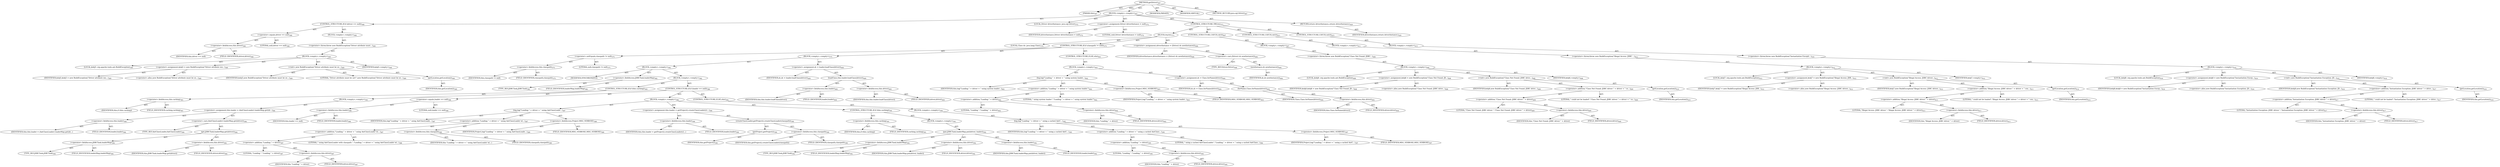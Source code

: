 digraph "getDriver" {  
"111669149710" [label = <(METHOD,getDriver)<SUB>367</SUB>> ]
"115964117003" [label = <(PARAM,this)<SUB>367</SUB>> ]
"25769803809" [label = <(BLOCK,&lt;empty&gt;,&lt;empty&gt;)<SUB>367</SUB>> ]
"47244640270" [label = <(CONTROL_STRUCTURE,IF,if (driver == null))<SUB>368</SUB>> ]
"30064771201" [label = <(&lt;operator&gt;.equals,driver == null)<SUB>368</SUB>> ]
"30064771202" [label = <(&lt;operator&gt;.fieldAccess,this.driver)<SUB>368</SUB>> ]
"68719476842" [label = <(IDENTIFIER,this,driver == null)> ]
"55834574882" [label = <(FIELD_IDENTIFIER,driver,driver)<SUB>368</SUB>> ]
"90194313248" [label = <(LITERAL,null,driver == null)<SUB>368</SUB>> ]
"25769803810" [label = <(BLOCK,&lt;empty&gt;,&lt;empty&gt;)<SUB>368</SUB>> ]
"30064771203" [label = <(&lt;operator&gt;.throw,throw new BuildException(&quot;Driver attribute must...)<SUB>369</SUB>> ]
"25769803811" [label = <(BLOCK,&lt;empty&gt;,&lt;empty&gt;)<SUB>369</SUB>> ]
"94489280522" [label = <(LOCAL,$obj5: org.apache.tools.ant.BuildException)<SUB>369</SUB>> ]
"30064771204" [label = <(&lt;operator&gt;.assignment,$obj5 = new BuildException(&quot;Driver attribute mu...)<SUB>369</SUB>> ]
"68719476843" [label = <(IDENTIFIER,$obj5,$obj5 = new BuildException(&quot;Driver attribute mu...)<SUB>369</SUB>> ]
"30064771205" [label = <(&lt;operator&gt;.alloc,new BuildException(&quot;Driver attribute must be se...)<SUB>369</SUB>> ]
"30064771206" [label = <(&lt;init&gt;,new BuildException(&quot;Driver attribute must be se...)<SUB>369</SUB>> ]
"68719476844" [label = <(IDENTIFIER,$obj5,new BuildException(&quot;Driver attribute must be se...)<SUB>369</SUB>> ]
"90194313249" [label = <(LITERAL,&quot;Driver attribute must be set!&quot;,new BuildException(&quot;Driver attribute must be se...)<SUB>369</SUB>> ]
"30064771207" [label = <(getLocation,getLocation())<SUB>369</SUB>> ]
"68719476763" [label = <(IDENTIFIER,this,getLocation())<SUB>369</SUB>> ]
"68719476845" [label = <(IDENTIFIER,$obj5,&lt;empty&gt;)<SUB>369</SUB>> ]
"94489280523" [label = <(LOCAL,Driver driverInstance: java.sql.Driver)<SUB>372</SUB>> ]
"30064771208" [label = <(&lt;operator&gt;.assignment,Driver driverInstance = null)<SUB>372</SUB>> ]
"68719476846" [label = <(IDENTIFIER,driverInstance,Driver driverInstance = null)<SUB>372</SUB>> ]
"90194313250" [label = <(LITERAL,null,Driver driverInstance = null)<SUB>372</SUB>> ]
"47244640271" [label = <(CONTROL_STRUCTURE,TRY,try)<SUB>373</SUB>> ]
"25769803812" [label = <(BLOCK,try,try)<SUB>373</SUB>> ]
"94489280524" [label = <(LOCAL,Class dc: java.lang.Class)<SUB>374</SUB>> ]
"47244640272" [label = <(CONTROL_STRUCTURE,IF,if (classpath != null))<SUB>375</SUB>> ]
"30064771209" [label = <(&lt;operator&gt;.notEquals,classpath != null)<SUB>375</SUB>> ]
"30064771210" [label = <(&lt;operator&gt;.fieldAccess,this.classpath)<SUB>375</SUB>> ]
"68719476847" [label = <(IDENTIFIER,this,classpath != null)> ]
"55834574883" [label = <(FIELD_IDENTIFIER,classpath,classpath)<SUB>375</SUB>> ]
"90194313251" [label = <(LITERAL,null,classpath != null)<SUB>375</SUB>> ]
"25769803813" [label = <(BLOCK,&lt;empty&gt;,&lt;empty&gt;)<SUB>375</SUB>> ]
"25769803814" [label = <(BLOCK,&lt;empty&gt;,&lt;empty&gt;)<SUB>382</SUB>> ]
"133143986216" [label = <(MODIFIER,SYNCHRONIZED)> ]
"30064771211" [label = <(&lt;operator&gt;.fieldAccess,JDBCTask.loaderMap)<SUB>382</SUB>> ]
"180388626433" [label = <(TYPE_REF,JDBCTask,JDBCTask)<SUB>382</SUB>> ]
"55834574884" [label = <(FIELD_IDENTIFIER,loaderMap,loaderMap)<SUB>382</SUB>> ]
"25769803815" [label = <(BLOCK,&lt;empty&gt;,&lt;empty&gt;)<SUB>382</SUB>> ]
"47244640273" [label = <(CONTROL_STRUCTURE,IF,if (this.caching))<SUB>383</SUB>> ]
"30064771212" [label = <(&lt;operator&gt;.fieldAccess,this.caching)<SUB>383</SUB>> ]
"68719476848" [label = <(IDENTIFIER,this,if (this.caching))> ]
"55834574885" [label = <(FIELD_IDENTIFIER,caching,caching)<SUB>383</SUB>> ]
"25769803816" [label = <(BLOCK,&lt;empty&gt;,&lt;empty&gt;)<SUB>383</SUB>> ]
"30064771213" [label = <(&lt;operator&gt;.assignment,this.loader = (AntClassLoader) loaderMap.get(dr...)<SUB>384</SUB>> ]
"30064771214" [label = <(&lt;operator&gt;.fieldAccess,this.loader)<SUB>384</SUB>> ]
"68719476849" [label = <(IDENTIFIER,this,this.loader = (AntClassLoader) loaderMap.get(dr...)> ]
"55834574886" [label = <(FIELD_IDENTIFIER,loader,loader)<SUB>384</SUB>> ]
"30064771215" [label = <(&lt;operator&gt;.cast,(AntClassLoader) loaderMap.get(driver))<SUB>384</SUB>> ]
"180388626434" [label = <(TYPE_REF,AntClassLoader,AntClassLoader)<SUB>384</SUB>> ]
"30064771216" [label = <(get,JDBCTask.loaderMap.get(driver))<SUB>384</SUB>> ]
"30064771217" [label = <(&lt;operator&gt;.fieldAccess,JDBCTask.loaderMap)<SUB>384</SUB>> ]
"180388626435" [label = <(TYPE_REF,JDBCTask,JDBCTask)<SUB>384</SUB>> ]
"55834574887" [label = <(FIELD_IDENTIFIER,loaderMap,loaderMap)<SUB>384</SUB>> ]
"30064771218" [label = <(&lt;operator&gt;.fieldAccess,this.driver)<SUB>384</SUB>> ]
"68719476850" [label = <(IDENTIFIER,this,JDBCTask.loaderMap.get(driver))> ]
"55834574888" [label = <(FIELD_IDENTIFIER,driver,driver)<SUB>384</SUB>> ]
"47244640274" [label = <(CONTROL_STRUCTURE,IF,if (loader == null))<SUB>386</SUB>> ]
"30064771219" [label = <(&lt;operator&gt;.equals,loader == null)<SUB>386</SUB>> ]
"30064771220" [label = <(&lt;operator&gt;.fieldAccess,this.loader)<SUB>386</SUB>> ]
"68719476851" [label = <(IDENTIFIER,this,loader == null)> ]
"55834574889" [label = <(FIELD_IDENTIFIER,loader,loader)<SUB>386</SUB>> ]
"90194313252" [label = <(LITERAL,null,loader == null)<SUB>386</SUB>> ]
"25769803817" [label = <(BLOCK,&lt;empty&gt;,&lt;empty&gt;)<SUB>386</SUB>> ]
"30064771221" [label = <(log,log(&quot;Loading &quot; + driver + &quot; using AntClassLoade...)<SUB>387</SUB>> ]
"68719476764" [label = <(IDENTIFIER,this,log(&quot;Loading &quot; + driver + &quot; using AntClassLoade...)<SUB>387</SUB>> ]
"30064771222" [label = <(&lt;operator&gt;.addition,&quot;Loading &quot; + driver + &quot; using AntClassLoader wi...)<SUB>387</SUB>> ]
"30064771223" [label = <(&lt;operator&gt;.addition,&quot;Loading &quot; + driver + &quot; using AntClassLoader wi...)<SUB>387</SUB>> ]
"30064771224" [label = <(&lt;operator&gt;.addition,&quot;Loading &quot; + driver)<SUB>387</SUB>> ]
"90194313253" [label = <(LITERAL,&quot;Loading &quot;,&quot;Loading &quot; + driver)<SUB>387</SUB>> ]
"30064771225" [label = <(&lt;operator&gt;.fieldAccess,this.driver)<SUB>387</SUB>> ]
"68719476852" [label = <(IDENTIFIER,this,&quot;Loading &quot; + driver)> ]
"55834574890" [label = <(FIELD_IDENTIFIER,driver,driver)<SUB>387</SUB>> ]
"90194313254" [label = <(LITERAL,&quot; using AntClassLoader with classpath &quot;,&quot;Loading &quot; + driver + &quot; using AntClassLoader wi...)<SUB>388</SUB>> ]
"30064771226" [label = <(&lt;operator&gt;.fieldAccess,this.classpath)<SUB>389</SUB>> ]
"68719476853" [label = <(IDENTIFIER,this,&quot;Loading &quot; + driver + &quot; using AntClassLoader wi...)> ]
"55834574891" [label = <(FIELD_IDENTIFIER,classpath,classpath)<SUB>389</SUB>> ]
"30064771227" [label = <(&lt;operator&gt;.fieldAccess,Project.MSG_VERBOSE)<SUB>389</SUB>> ]
"68719476854" [label = <(IDENTIFIER,Project,log(&quot;Loading &quot; + driver + &quot; using AntClassLoade...)<SUB>389</SUB>> ]
"55834574892" [label = <(FIELD_IDENTIFIER,MSG_VERBOSE,MSG_VERBOSE)<SUB>389</SUB>> ]
"30064771228" [label = <(&lt;operator&gt;.assignment,this.loader = getProject().createClassLoader(cl...)<SUB>390</SUB>> ]
"30064771229" [label = <(&lt;operator&gt;.fieldAccess,this.loader)<SUB>390</SUB>> ]
"68719476855" [label = <(IDENTIFIER,this,this.loader = getProject().createClassLoader(cl...)> ]
"55834574893" [label = <(FIELD_IDENTIFIER,loader,loader)<SUB>390</SUB>> ]
"30064771230" [label = <(createClassLoader,getProject().createClassLoader(classpath))<SUB>390</SUB>> ]
"30064771231" [label = <(getProject,getProject())<SUB>390</SUB>> ]
"68719476765" [label = <(IDENTIFIER,this,getProject())<SUB>390</SUB>> ]
"30064771232" [label = <(&lt;operator&gt;.fieldAccess,this.classpath)<SUB>390</SUB>> ]
"68719476856" [label = <(IDENTIFIER,this,getProject().createClassLoader(classpath))> ]
"55834574894" [label = <(FIELD_IDENTIFIER,classpath,classpath)<SUB>390</SUB>> ]
"47244640275" [label = <(CONTROL_STRUCTURE,IF,if (this.caching))<SUB>391</SUB>> ]
"30064771233" [label = <(&lt;operator&gt;.fieldAccess,this.caching)<SUB>391</SUB>> ]
"68719476857" [label = <(IDENTIFIER,this,if (this.caching))> ]
"55834574895" [label = <(FIELD_IDENTIFIER,caching,caching)<SUB>391</SUB>> ]
"25769803818" [label = <(BLOCK,&lt;empty&gt;,&lt;empty&gt;)<SUB>391</SUB>> ]
"30064771234" [label = <(put,JDBCTask.loaderMap.put(driver, loader))<SUB>392</SUB>> ]
"30064771235" [label = <(&lt;operator&gt;.fieldAccess,JDBCTask.loaderMap)<SUB>392</SUB>> ]
"180388626436" [label = <(TYPE_REF,JDBCTask,JDBCTask)<SUB>392</SUB>> ]
"55834574896" [label = <(FIELD_IDENTIFIER,loaderMap,loaderMap)<SUB>392</SUB>> ]
"30064771236" [label = <(&lt;operator&gt;.fieldAccess,this.driver)<SUB>392</SUB>> ]
"68719476858" [label = <(IDENTIFIER,this,JDBCTask.loaderMap.put(driver, loader))> ]
"55834574897" [label = <(FIELD_IDENTIFIER,driver,driver)<SUB>392</SUB>> ]
"30064771237" [label = <(&lt;operator&gt;.fieldAccess,this.loader)<SUB>392</SUB>> ]
"68719476859" [label = <(IDENTIFIER,this,JDBCTask.loaderMap.put(driver, loader))> ]
"55834574898" [label = <(FIELD_IDENTIFIER,loader,loader)<SUB>392</SUB>> ]
"47244640276" [label = <(CONTROL_STRUCTURE,ELSE,else)<SUB>394</SUB>> ]
"25769803819" [label = <(BLOCK,&lt;empty&gt;,&lt;empty&gt;)<SUB>394</SUB>> ]
"30064771238" [label = <(log,log(&quot;Loading &quot; + driver + &quot; using a cached AntC...)<SUB>395</SUB>> ]
"68719476766" [label = <(IDENTIFIER,this,log(&quot;Loading &quot; + driver + &quot; using a cached AntC...)<SUB>395</SUB>> ]
"30064771239" [label = <(&lt;operator&gt;.addition,&quot;Loading &quot; + driver + &quot; using a cached AntClass...)<SUB>395</SUB>> ]
"30064771240" [label = <(&lt;operator&gt;.addition,&quot;Loading &quot; + driver)<SUB>395</SUB>> ]
"90194313255" [label = <(LITERAL,&quot;Loading &quot;,&quot;Loading &quot; + driver)<SUB>395</SUB>> ]
"30064771241" [label = <(&lt;operator&gt;.fieldAccess,this.driver)<SUB>395</SUB>> ]
"68719476860" [label = <(IDENTIFIER,this,&quot;Loading &quot; + driver)> ]
"55834574899" [label = <(FIELD_IDENTIFIER,driver,driver)<SUB>395</SUB>> ]
"90194313256" [label = <(LITERAL,&quot; using a cached AntClassLoader.&quot;,&quot;Loading &quot; + driver + &quot; using a cached AntClass...)<SUB>396</SUB>> ]
"30064771242" [label = <(&lt;operator&gt;.fieldAccess,Project.MSG_VERBOSE)<SUB>397</SUB>> ]
"68719476861" [label = <(IDENTIFIER,Project,log(&quot;Loading &quot; + driver + &quot; using a cached AntC...)<SUB>397</SUB>> ]
"55834574900" [label = <(FIELD_IDENTIFIER,MSG_VERBOSE,MSG_VERBOSE)<SUB>397</SUB>> ]
"30064771243" [label = <(&lt;operator&gt;.assignment,dc = loader.loadClass(driver))<SUB>400</SUB>> ]
"68719476862" [label = <(IDENTIFIER,dc,dc = loader.loadClass(driver))<SUB>400</SUB>> ]
"30064771244" [label = <(loadClass,this.loader.loadClass(driver))<SUB>400</SUB>> ]
"30064771245" [label = <(&lt;operator&gt;.fieldAccess,this.loader)<SUB>400</SUB>> ]
"68719476863" [label = <(IDENTIFIER,this,this.loader.loadClass(driver))> ]
"55834574901" [label = <(FIELD_IDENTIFIER,loader,loader)<SUB>400</SUB>> ]
"30064771246" [label = <(&lt;operator&gt;.fieldAccess,this.driver)<SUB>400</SUB>> ]
"68719476864" [label = <(IDENTIFIER,this,this.loader.loadClass(driver))> ]
"55834574902" [label = <(FIELD_IDENTIFIER,driver,driver)<SUB>400</SUB>> ]
"47244640277" [label = <(CONTROL_STRUCTURE,ELSE,else)<SUB>401</SUB>> ]
"25769803820" [label = <(BLOCK,&lt;empty&gt;,&lt;empty&gt;)<SUB>401</SUB>> ]
"30064771247" [label = <(log,log(&quot;Loading &quot; + driver + &quot; using system loader...)<SUB>402</SUB>> ]
"68719476767" [label = <(IDENTIFIER,this,log(&quot;Loading &quot; + driver + &quot; using system loader...)<SUB>402</SUB>> ]
"30064771248" [label = <(&lt;operator&gt;.addition,&quot;Loading &quot; + driver + &quot; using system loader.&quot;)<SUB>402</SUB>> ]
"30064771249" [label = <(&lt;operator&gt;.addition,&quot;Loading &quot; + driver)<SUB>402</SUB>> ]
"90194313257" [label = <(LITERAL,&quot;Loading &quot;,&quot;Loading &quot; + driver)<SUB>402</SUB>> ]
"30064771250" [label = <(&lt;operator&gt;.fieldAccess,this.driver)<SUB>402</SUB>> ]
"68719476865" [label = <(IDENTIFIER,this,&quot;Loading &quot; + driver)> ]
"55834574903" [label = <(FIELD_IDENTIFIER,driver,driver)<SUB>402</SUB>> ]
"90194313258" [label = <(LITERAL,&quot; using system loader.&quot;,&quot;Loading &quot; + driver + &quot; using system loader.&quot;)<SUB>402</SUB>> ]
"30064771251" [label = <(&lt;operator&gt;.fieldAccess,Project.MSG_VERBOSE)<SUB>403</SUB>> ]
"68719476866" [label = <(IDENTIFIER,Project,log(&quot;Loading &quot; + driver + &quot; using system loader...)<SUB>403</SUB>> ]
"55834574904" [label = <(FIELD_IDENTIFIER,MSG_VERBOSE,MSG_VERBOSE)<SUB>403</SUB>> ]
"30064771252" [label = <(&lt;operator&gt;.assignment,dc = Class.forName(driver))<SUB>404</SUB>> ]
"68719476867" [label = <(IDENTIFIER,dc,dc = Class.forName(driver))<SUB>404</SUB>> ]
"30064771253" [label = <(forName,Class.forName(driver))<SUB>404</SUB>> ]
"68719476868" [label = <(IDENTIFIER,Class,Class.forName(driver))<SUB>404</SUB>> ]
"30064771254" [label = <(&lt;operator&gt;.fieldAccess,this.driver)<SUB>404</SUB>> ]
"68719476869" [label = <(IDENTIFIER,this,Class.forName(driver))> ]
"55834574905" [label = <(FIELD_IDENTIFIER,driver,driver)<SUB>404</SUB>> ]
"30064771255" [label = <(&lt;operator&gt;.assignment,driverInstance = (Driver) dc.newInstance())<SUB>406</SUB>> ]
"68719476870" [label = <(IDENTIFIER,driverInstance,driverInstance = (Driver) dc.newInstance())<SUB>406</SUB>> ]
"30064771256" [label = <(&lt;operator&gt;.cast,(Driver) dc.newInstance())<SUB>406</SUB>> ]
"180388626437" [label = <(TYPE_REF,Driver,Driver)<SUB>406</SUB>> ]
"30064771257" [label = <(newInstance,dc.newInstance())<SUB>406</SUB>> ]
"68719476871" [label = <(IDENTIFIER,dc,dc.newInstance())<SUB>406</SUB>> ]
"47244640278" [label = <(CONTROL_STRUCTURE,CATCH,catch)<SUB>407</SUB>> ]
"25769803821" [label = <(BLOCK,&lt;empty&gt;,&lt;empty&gt;)<SUB>407</SUB>> ]
"30064771258" [label = <(&lt;operator&gt;.throw,throw new BuildException(&quot;Class Not Found: JDBC...)<SUB>408</SUB>> ]
"25769803822" [label = <(BLOCK,&lt;empty&gt;,&lt;empty&gt;)<SUB>408</SUB>> ]
"94489280525" [label = <(LOCAL,$obj6: org.apache.tools.ant.BuildException)<SUB>408</SUB>> ]
"30064771259" [label = <(&lt;operator&gt;.assignment,$obj6 = new BuildException(&quot;Class Not Found: JD...)<SUB>408</SUB>> ]
"68719476872" [label = <(IDENTIFIER,$obj6,$obj6 = new BuildException(&quot;Class Not Found: JD...)<SUB>408</SUB>> ]
"30064771260" [label = <(&lt;operator&gt;.alloc,new BuildException(&quot;Class Not Found: JDBC drive...)<SUB>408</SUB>> ]
"30064771261" [label = <(&lt;init&gt;,new BuildException(&quot;Class Not Found: JDBC drive...)<SUB>408</SUB>> ]
"68719476873" [label = <(IDENTIFIER,$obj6,new BuildException(&quot;Class Not Found: JDBC drive...)<SUB>408</SUB>> ]
"30064771262" [label = <(&lt;operator&gt;.addition,&quot;Class Not Found: JDBC driver &quot; + driver + &quot; co...)<SUB>409</SUB>> ]
"30064771263" [label = <(&lt;operator&gt;.addition,&quot;Class Not Found: JDBC driver &quot; + driver)<SUB>409</SUB>> ]
"90194313259" [label = <(LITERAL,&quot;Class Not Found: JDBC driver &quot;,&quot;Class Not Found: JDBC driver &quot; + driver)<SUB>409</SUB>> ]
"30064771264" [label = <(&lt;operator&gt;.fieldAccess,this.driver)<SUB>409</SUB>> ]
"68719476874" [label = <(IDENTIFIER,this,&quot;Class Not Found: JDBC driver &quot; + driver)> ]
"55834574906" [label = <(FIELD_IDENTIFIER,driver,driver)<SUB>409</SUB>> ]
"90194313260" [label = <(LITERAL,&quot; could not be loaded&quot;,&quot;Class Not Found: JDBC driver &quot; + driver + &quot; co...)<SUB>409</SUB>> ]
"30064771265" [label = <(getLocation,getLocation())<SUB>410</SUB>> ]
"68719476768" [label = <(IDENTIFIER,this,getLocation())<SUB>410</SUB>> ]
"68719476875" [label = <(IDENTIFIER,$obj6,&lt;empty&gt;)<SUB>408</SUB>> ]
"47244640279" [label = <(CONTROL_STRUCTURE,CATCH,catch)<SUB>411</SUB>> ]
"25769803823" [label = <(BLOCK,&lt;empty&gt;,&lt;empty&gt;)<SUB>411</SUB>> ]
"30064771266" [label = <(&lt;operator&gt;.throw,throw new BuildException(&quot;Illegal Access: JDBC ...)<SUB>412</SUB>> ]
"25769803824" [label = <(BLOCK,&lt;empty&gt;,&lt;empty&gt;)<SUB>412</SUB>> ]
"94489280526" [label = <(LOCAL,$obj7: org.apache.tools.ant.BuildException)<SUB>412</SUB>> ]
"30064771267" [label = <(&lt;operator&gt;.assignment,$obj7 = new BuildException(&quot;Illegal Access: JDB...)<SUB>412</SUB>> ]
"68719476876" [label = <(IDENTIFIER,$obj7,$obj7 = new BuildException(&quot;Illegal Access: JDB...)<SUB>412</SUB>> ]
"30064771268" [label = <(&lt;operator&gt;.alloc,new BuildException(&quot;Illegal Access: JDBC driver...)<SUB>412</SUB>> ]
"30064771269" [label = <(&lt;init&gt;,new BuildException(&quot;Illegal Access: JDBC driver...)<SUB>412</SUB>> ]
"68719476877" [label = <(IDENTIFIER,$obj7,new BuildException(&quot;Illegal Access: JDBC driver...)<SUB>412</SUB>> ]
"30064771270" [label = <(&lt;operator&gt;.addition,&quot;Illegal Access: JDBC driver &quot; + driver + &quot; cou...)<SUB>413</SUB>> ]
"30064771271" [label = <(&lt;operator&gt;.addition,&quot;Illegal Access: JDBC driver &quot; + driver)<SUB>413</SUB>> ]
"90194313261" [label = <(LITERAL,&quot;Illegal Access: JDBC driver &quot;,&quot;Illegal Access: JDBC driver &quot; + driver)<SUB>413</SUB>> ]
"30064771272" [label = <(&lt;operator&gt;.fieldAccess,this.driver)<SUB>413</SUB>> ]
"68719476878" [label = <(IDENTIFIER,this,&quot;Illegal Access: JDBC driver &quot; + driver)> ]
"55834574907" [label = <(FIELD_IDENTIFIER,driver,driver)<SUB>413</SUB>> ]
"90194313262" [label = <(LITERAL,&quot; could not be loaded&quot;,&quot;Illegal Access: JDBC driver &quot; + driver + &quot; cou...)<SUB>413</SUB>> ]
"30064771273" [label = <(getLocation,getLocation())<SUB>414</SUB>> ]
"68719476769" [label = <(IDENTIFIER,this,getLocation())<SUB>414</SUB>> ]
"68719476879" [label = <(IDENTIFIER,$obj7,&lt;empty&gt;)<SUB>412</SUB>> ]
"47244640280" [label = <(CONTROL_STRUCTURE,CATCH,catch)<SUB>415</SUB>> ]
"25769803825" [label = <(BLOCK,&lt;empty&gt;,&lt;empty&gt;)<SUB>415</SUB>> ]
"30064771274" [label = <(&lt;operator&gt;.throw,throw new BuildException(&quot;Instantiation Excepti...)<SUB>416</SUB>> ]
"25769803826" [label = <(BLOCK,&lt;empty&gt;,&lt;empty&gt;)<SUB>416</SUB>> ]
"94489280527" [label = <(LOCAL,$obj8: org.apache.tools.ant.BuildException)<SUB>416</SUB>> ]
"30064771275" [label = <(&lt;operator&gt;.assignment,$obj8 = new BuildException(&quot;Instantiation Excep...)<SUB>416</SUB>> ]
"68719476880" [label = <(IDENTIFIER,$obj8,$obj8 = new BuildException(&quot;Instantiation Excep...)<SUB>416</SUB>> ]
"30064771276" [label = <(&lt;operator&gt;.alloc,new BuildException(&quot;Instantiation Exception: JD...)<SUB>416</SUB>> ]
"30064771277" [label = <(&lt;init&gt;,new BuildException(&quot;Instantiation Exception: JD...)<SUB>416</SUB>> ]
"68719476881" [label = <(IDENTIFIER,$obj8,new BuildException(&quot;Instantiation Exception: JD...)<SUB>416</SUB>> ]
"30064771278" [label = <(&lt;operator&gt;.addition,&quot;Instantiation Exception: JDBC driver &quot; + drive...)<SUB>417</SUB>> ]
"30064771279" [label = <(&lt;operator&gt;.addition,&quot;Instantiation Exception: JDBC driver &quot; + driver)<SUB>417</SUB>> ]
"90194313263" [label = <(LITERAL,&quot;Instantiation Exception: JDBC driver &quot;,&quot;Instantiation Exception: JDBC driver &quot; + driver)<SUB>417</SUB>> ]
"30064771280" [label = <(&lt;operator&gt;.fieldAccess,this.driver)<SUB>417</SUB>> ]
"68719476882" [label = <(IDENTIFIER,this,&quot;Instantiation Exception: JDBC driver &quot; + driver)> ]
"55834574908" [label = <(FIELD_IDENTIFIER,driver,driver)<SUB>417</SUB>> ]
"90194313264" [label = <(LITERAL,&quot; could not be loaded&quot;,&quot;Instantiation Exception: JDBC driver &quot; + drive...)<SUB>417</SUB>> ]
"30064771281" [label = <(getLocation,getLocation())<SUB>418</SUB>> ]
"68719476770" [label = <(IDENTIFIER,this,getLocation())<SUB>418</SUB>> ]
"68719476883" [label = <(IDENTIFIER,$obj8,&lt;empty&gt;)<SUB>416</SUB>> ]
"146028888073" [label = <(RETURN,return driverInstance;,return driverInstance;)<SUB>420</SUB>> ]
"68719476884" [label = <(IDENTIFIER,driverInstance,return driverInstance;)<SUB>420</SUB>> ]
"133143986217" [label = <(MODIFIER,PRIVATE)> ]
"133143986218" [label = <(MODIFIER,VIRTUAL)> ]
"128849018894" [label = <(METHOD_RETURN,java.sql.Driver)<SUB>367</SUB>> ]
  "111669149710" -> "115964117003"  [ label = "AST: "] 
  "111669149710" -> "25769803809"  [ label = "AST: "] 
  "111669149710" -> "133143986217"  [ label = "AST: "] 
  "111669149710" -> "133143986218"  [ label = "AST: "] 
  "111669149710" -> "128849018894"  [ label = "AST: "] 
  "25769803809" -> "47244640270"  [ label = "AST: "] 
  "25769803809" -> "94489280523"  [ label = "AST: "] 
  "25769803809" -> "30064771208"  [ label = "AST: "] 
  "25769803809" -> "47244640271"  [ label = "AST: "] 
  "25769803809" -> "146028888073"  [ label = "AST: "] 
  "47244640270" -> "30064771201"  [ label = "AST: "] 
  "47244640270" -> "25769803810"  [ label = "AST: "] 
  "30064771201" -> "30064771202"  [ label = "AST: "] 
  "30064771201" -> "90194313248"  [ label = "AST: "] 
  "30064771202" -> "68719476842"  [ label = "AST: "] 
  "30064771202" -> "55834574882"  [ label = "AST: "] 
  "25769803810" -> "30064771203"  [ label = "AST: "] 
  "30064771203" -> "25769803811"  [ label = "AST: "] 
  "25769803811" -> "94489280522"  [ label = "AST: "] 
  "25769803811" -> "30064771204"  [ label = "AST: "] 
  "25769803811" -> "30064771206"  [ label = "AST: "] 
  "25769803811" -> "68719476845"  [ label = "AST: "] 
  "30064771204" -> "68719476843"  [ label = "AST: "] 
  "30064771204" -> "30064771205"  [ label = "AST: "] 
  "30064771206" -> "68719476844"  [ label = "AST: "] 
  "30064771206" -> "90194313249"  [ label = "AST: "] 
  "30064771206" -> "30064771207"  [ label = "AST: "] 
  "30064771207" -> "68719476763"  [ label = "AST: "] 
  "30064771208" -> "68719476846"  [ label = "AST: "] 
  "30064771208" -> "90194313250"  [ label = "AST: "] 
  "47244640271" -> "25769803812"  [ label = "AST: "] 
  "47244640271" -> "47244640278"  [ label = "AST: "] 
  "47244640271" -> "47244640279"  [ label = "AST: "] 
  "47244640271" -> "47244640280"  [ label = "AST: "] 
  "25769803812" -> "94489280524"  [ label = "AST: "] 
  "25769803812" -> "47244640272"  [ label = "AST: "] 
  "25769803812" -> "30064771255"  [ label = "AST: "] 
  "47244640272" -> "30064771209"  [ label = "AST: "] 
  "47244640272" -> "25769803813"  [ label = "AST: "] 
  "47244640272" -> "47244640277"  [ label = "AST: "] 
  "30064771209" -> "30064771210"  [ label = "AST: "] 
  "30064771209" -> "90194313251"  [ label = "AST: "] 
  "30064771210" -> "68719476847"  [ label = "AST: "] 
  "30064771210" -> "55834574883"  [ label = "AST: "] 
  "25769803813" -> "25769803814"  [ label = "AST: "] 
  "25769803813" -> "30064771243"  [ label = "AST: "] 
  "25769803814" -> "133143986216"  [ label = "AST: "] 
  "25769803814" -> "30064771211"  [ label = "AST: "] 
  "25769803814" -> "25769803815"  [ label = "AST: "] 
  "30064771211" -> "180388626433"  [ label = "AST: "] 
  "30064771211" -> "55834574884"  [ label = "AST: "] 
  "25769803815" -> "47244640273"  [ label = "AST: "] 
  "25769803815" -> "47244640274"  [ label = "AST: "] 
  "47244640273" -> "30064771212"  [ label = "AST: "] 
  "47244640273" -> "25769803816"  [ label = "AST: "] 
  "30064771212" -> "68719476848"  [ label = "AST: "] 
  "30064771212" -> "55834574885"  [ label = "AST: "] 
  "25769803816" -> "30064771213"  [ label = "AST: "] 
  "30064771213" -> "30064771214"  [ label = "AST: "] 
  "30064771213" -> "30064771215"  [ label = "AST: "] 
  "30064771214" -> "68719476849"  [ label = "AST: "] 
  "30064771214" -> "55834574886"  [ label = "AST: "] 
  "30064771215" -> "180388626434"  [ label = "AST: "] 
  "30064771215" -> "30064771216"  [ label = "AST: "] 
  "30064771216" -> "30064771217"  [ label = "AST: "] 
  "30064771216" -> "30064771218"  [ label = "AST: "] 
  "30064771217" -> "180388626435"  [ label = "AST: "] 
  "30064771217" -> "55834574887"  [ label = "AST: "] 
  "30064771218" -> "68719476850"  [ label = "AST: "] 
  "30064771218" -> "55834574888"  [ label = "AST: "] 
  "47244640274" -> "30064771219"  [ label = "AST: "] 
  "47244640274" -> "25769803817"  [ label = "AST: "] 
  "47244640274" -> "47244640276"  [ label = "AST: "] 
  "30064771219" -> "30064771220"  [ label = "AST: "] 
  "30064771219" -> "90194313252"  [ label = "AST: "] 
  "30064771220" -> "68719476851"  [ label = "AST: "] 
  "30064771220" -> "55834574889"  [ label = "AST: "] 
  "25769803817" -> "30064771221"  [ label = "AST: "] 
  "25769803817" -> "30064771228"  [ label = "AST: "] 
  "25769803817" -> "47244640275"  [ label = "AST: "] 
  "30064771221" -> "68719476764"  [ label = "AST: "] 
  "30064771221" -> "30064771222"  [ label = "AST: "] 
  "30064771221" -> "30064771227"  [ label = "AST: "] 
  "30064771222" -> "30064771223"  [ label = "AST: "] 
  "30064771222" -> "30064771226"  [ label = "AST: "] 
  "30064771223" -> "30064771224"  [ label = "AST: "] 
  "30064771223" -> "90194313254"  [ label = "AST: "] 
  "30064771224" -> "90194313253"  [ label = "AST: "] 
  "30064771224" -> "30064771225"  [ label = "AST: "] 
  "30064771225" -> "68719476852"  [ label = "AST: "] 
  "30064771225" -> "55834574890"  [ label = "AST: "] 
  "30064771226" -> "68719476853"  [ label = "AST: "] 
  "30064771226" -> "55834574891"  [ label = "AST: "] 
  "30064771227" -> "68719476854"  [ label = "AST: "] 
  "30064771227" -> "55834574892"  [ label = "AST: "] 
  "30064771228" -> "30064771229"  [ label = "AST: "] 
  "30064771228" -> "30064771230"  [ label = "AST: "] 
  "30064771229" -> "68719476855"  [ label = "AST: "] 
  "30064771229" -> "55834574893"  [ label = "AST: "] 
  "30064771230" -> "30064771231"  [ label = "AST: "] 
  "30064771230" -> "30064771232"  [ label = "AST: "] 
  "30064771231" -> "68719476765"  [ label = "AST: "] 
  "30064771232" -> "68719476856"  [ label = "AST: "] 
  "30064771232" -> "55834574894"  [ label = "AST: "] 
  "47244640275" -> "30064771233"  [ label = "AST: "] 
  "47244640275" -> "25769803818"  [ label = "AST: "] 
  "30064771233" -> "68719476857"  [ label = "AST: "] 
  "30064771233" -> "55834574895"  [ label = "AST: "] 
  "25769803818" -> "30064771234"  [ label = "AST: "] 
  "30064771234" -> "30064771235"  [ label = "AST: "] 
  "30064771234" -> "30064771236"  [ label = "AST: "] 
  "30064771234" -> "30064771237"  [ label = "AST: "] 
  "30064771235" -> "180388626436"  [ label = "AST: "] 
  "30064771235" -> "55834574896"  [ label = "AST: "] 
  "30064771236" -> "68719476858"  [ label = "AST: "] 
  "30064771236" -> "55834574897"  [ label = "AST: "] 
  "30064771237" -> "68719476859"  [ label = "AST: "] 
  "30064771237" -> "55834574898"  [ label = "AST: "] 
  "47244640276" -> "25769803819"  [ label = "AST: "] 
  "25769803819" -> "30064771238"  [ label = "AST: "] 
  "30064771238" -> "68719476766"  [ label = "AST: "] 
  "30064771238" -> "30064771239"  [ label = "AST: "] 
  "30064771238" -> "30064771242"  [ label = "AST: "] 
  "30064771239" -> "30064771240"  [ label = "AST: "] 
  "30064771239" -> "90194313256"  [ label = "AST: "] 
  "30064771240" -> "90194313255"  [ label = "AST: "] 
  "30064771240" -> "30064771241"  [ label = "AST: "] 
  "30064771241" -> "68719476860"  [ label = "AST: "] 
  "30064771241" -> "55834574899"  [ label = "AST: "] 
  "30064771242" -> "68719476861"  [ label = "AST: "] 
  "30064771242" -> "55834574900"  [ label = "AST: "] 
  "30064771243" -> "68719476862"  [ label = "AST: "] 
  "30064771243" -> "30064771244"  [ label = "AST: "] 
  "30064771244" -> "30064771245"  [ label = "AST: "] 
  "30064771244" -> "30064771246"  [ label = "AST: "] 
  "30064771245" -> "68719476863"  [ label = "AST: "] 
  "30064771245" -> "55834574901"  [ label = "AST: "] 
  "30064771246" -> "68719476864"  [ label = "AST: "] 
  "30064771246" -> "55834574902"  [ label = "AST: "] 
  "47244640277" -> "25769803820"  [ label = "AST: "] 
  "25769803820" -> "30064771247"  [ label = "AST: "] 
  "25769803820" -> "30064771252"  [ label = "AST: "] 
  "30064771247" -> "68719476767"  [ label = "AST: "] 
  "30064771247" -> "30064771248"  [ label = "AST: "] 
  "30064771247" -> "30064771251"  [ label = "AST: "] 
  "30064771248" -> "30064771249"  [ label = "AST: "] 
  "30064771248" -> "90194313258"  [ label = "AST: "] 
  "30064771249" -> "90194313257"  [ label = "AST: "] 
  "30064771249" -> "30064771250"  [ label = "AST: "] 
  "30064771250" -> "68719476865"  [ label = "AST: "] 
  "30064771250" -> "55834574903"  [ label = "AST: "] 
  "30064771251" -> "68719476866"  [ label = "AST: "] 
  "30064771251" -> "55834574904"  [ label = "AST: "] 
  "30064771252" -> "68719476867"  [ label = "AST: "] 
  "30064771252" -> "30064771253"  [ label = "AST: "] 
  "30064771253" -> "68719476868"  [ label = "AST: "] 
  "30064771253" -> "30064771254"  [ label = "AST: "] 
  "30064771254" -> "68719476869"  [ label = "AST: "] 
  "30064771254" -> "55834574905"  [ label = "AST: "] 
  "30064771255" -> "68719476870"  [ label = "AST: "] 
  "30064771255" -> "30064771256"  [ label = "AST: "] 
  "30064771256" -> "180388626437"  [ label = "AST: "] 
  "30064771256" -> "30064771257"  [ label = "AST: "] 
  "30064771257" -> "68719476871"  [ label = "AST: "] 
  "47244640278" -> "25769803821"  [ label = "AST: "] 
  "25769803821" -> "30064771258"  [ label = "AST: "] 
  "30064771258" -> "25769803822"  [ label = "AST: "] 
  "25769803822" -> "94489280525"  [ label = "AST: "] 
  "25769803822" -> "30064771259"  [ label = "AST: "] 
  "25769803822" -> "30064771261"  [ label = "AST: "] 
  "25769803822" -> "68719476875"  [ label = "AST: "] 
  "30064771259" -> "68719476872"  [ label = "AST: "] 
  "30064771259" -> "30064771260"  [ label = "AST: "] 
  "30064771261" -> "68719476873"  [ label = "AST: "] 
  "30064771261" -> "30064771262"  [ label = "AST: "] 
  "30064771261" -> "30064771265"  [ label = "AST: "] 
  "30064771262" -> "30064771263"  [ label = "AST: "] 
  "30064771262" -> "90194313260"  [ label = "AST: "] 
  "30064771263" -> "90194313259"  [ label = "AST: "] 
  "30064771263" -> "30064771264"  [ label = "AST: "] 
  "30064771264" -> "68719476874"  [ label = "AST: "] 
  "30064771264" -> "55834574906"  [ label = "AST: "] 
  "30064771265" -> "68719476768"  [ label = "AST: "] 
  "47244640279" -> "25769803823"  [ label = "AST: "] 
  "25769803823" -> "30064771266"  [ label = "AST: "] 
  "30064771266" -> "25769803824"  [ label = "AST: "] 
  "25769803824" -> "94489280526"  [ label = "AST: "] 
  "25769803824" -> "30064771267"  [ label = "AST: "] 
  "25769803824" -> "30064771269"  [ label = "AST: "] 
  "25769803824" -> "68719476879"  [ label = "AST: "] 
  "30064771267" -> "68719476876"  [ label = "AST: "] 
  "30064771267" -> "30064771268"  [ label = "AST: "] 
  "30064771269" -> "68719476877"  [ label = "AST: "] 
  "30064771269" -> "30064771270"  [ label = "AST: "] 
  "30064771269" -> "30064771273"  [ label = "AST: "] 
  "30064771270" -> "30064771271"  [ label = "AST: "] 
  "30064771270" -> "90194313262"  [ label = "AST: "] 
  "30064771271" -> "90194313261"  [ label = "AST: "] 
  "30064771271" -> "30064771272"  [ label = "AST: "] 
  "30064771272" -> "68719476878"  [ label = "AST: "] 
  "30064771272" -> "55834574907"  [ label = "AST: "] 
  "30064771273" -> "68719476769"  [ label = "AST: "] 
  "47244640280" -> "25769803825"  [ label = "AST: "] 
  "25769803825" -> "30064771274"  [ label = "AST: "] 
  "30064771274" -> "25769803826"  [ label = "AST: "] 
  "25769803826" -> "94489280527"  [ label = "AST: "] 
  "25769803826" -> "30064771275"  [ label = "AST: "] 
  "25769803826" -> "30064771277"  [ label = "AST: "] 
  "25769803826" -> "68719476883"  [ label = "AST: "] 
  "30064771275" -> "68719476880"  [ label = "AST: "] 
  "30064771275" -> "30064771276"  [ label = "AST: "] 
  "30064771277" -> "68719476881"  [ label = "AST: "] 
  "30064771277" -> "30064771278"  [ label = "AST: "] 
  "30064771277" -> "30064771281"  [ label = "AST: "] 
  "30064771278" -> "30064771279"  [ label = "AST: "] 
  "30064771278" -> "90194313264"  [ label = "AST: "] 
  "30064771279" -> "90194313263"  [ label = "AST: "] 
  "30064771279" -> "30064771280"  [ label = "AST: "] 
  "30064771280" -> "68719476882"  [ label = "AST: "] 
  "30064771280" -> "55834574908"  [ label = "AST: "] 
  "30064771281" -> "68719476770"  [ label = "AST: "] 
  "146028888073" -> "68719476884"  [ label = "AST: "] 
  "111669149710" -> "115964117003"  [ label = "DDG: "] 
}

